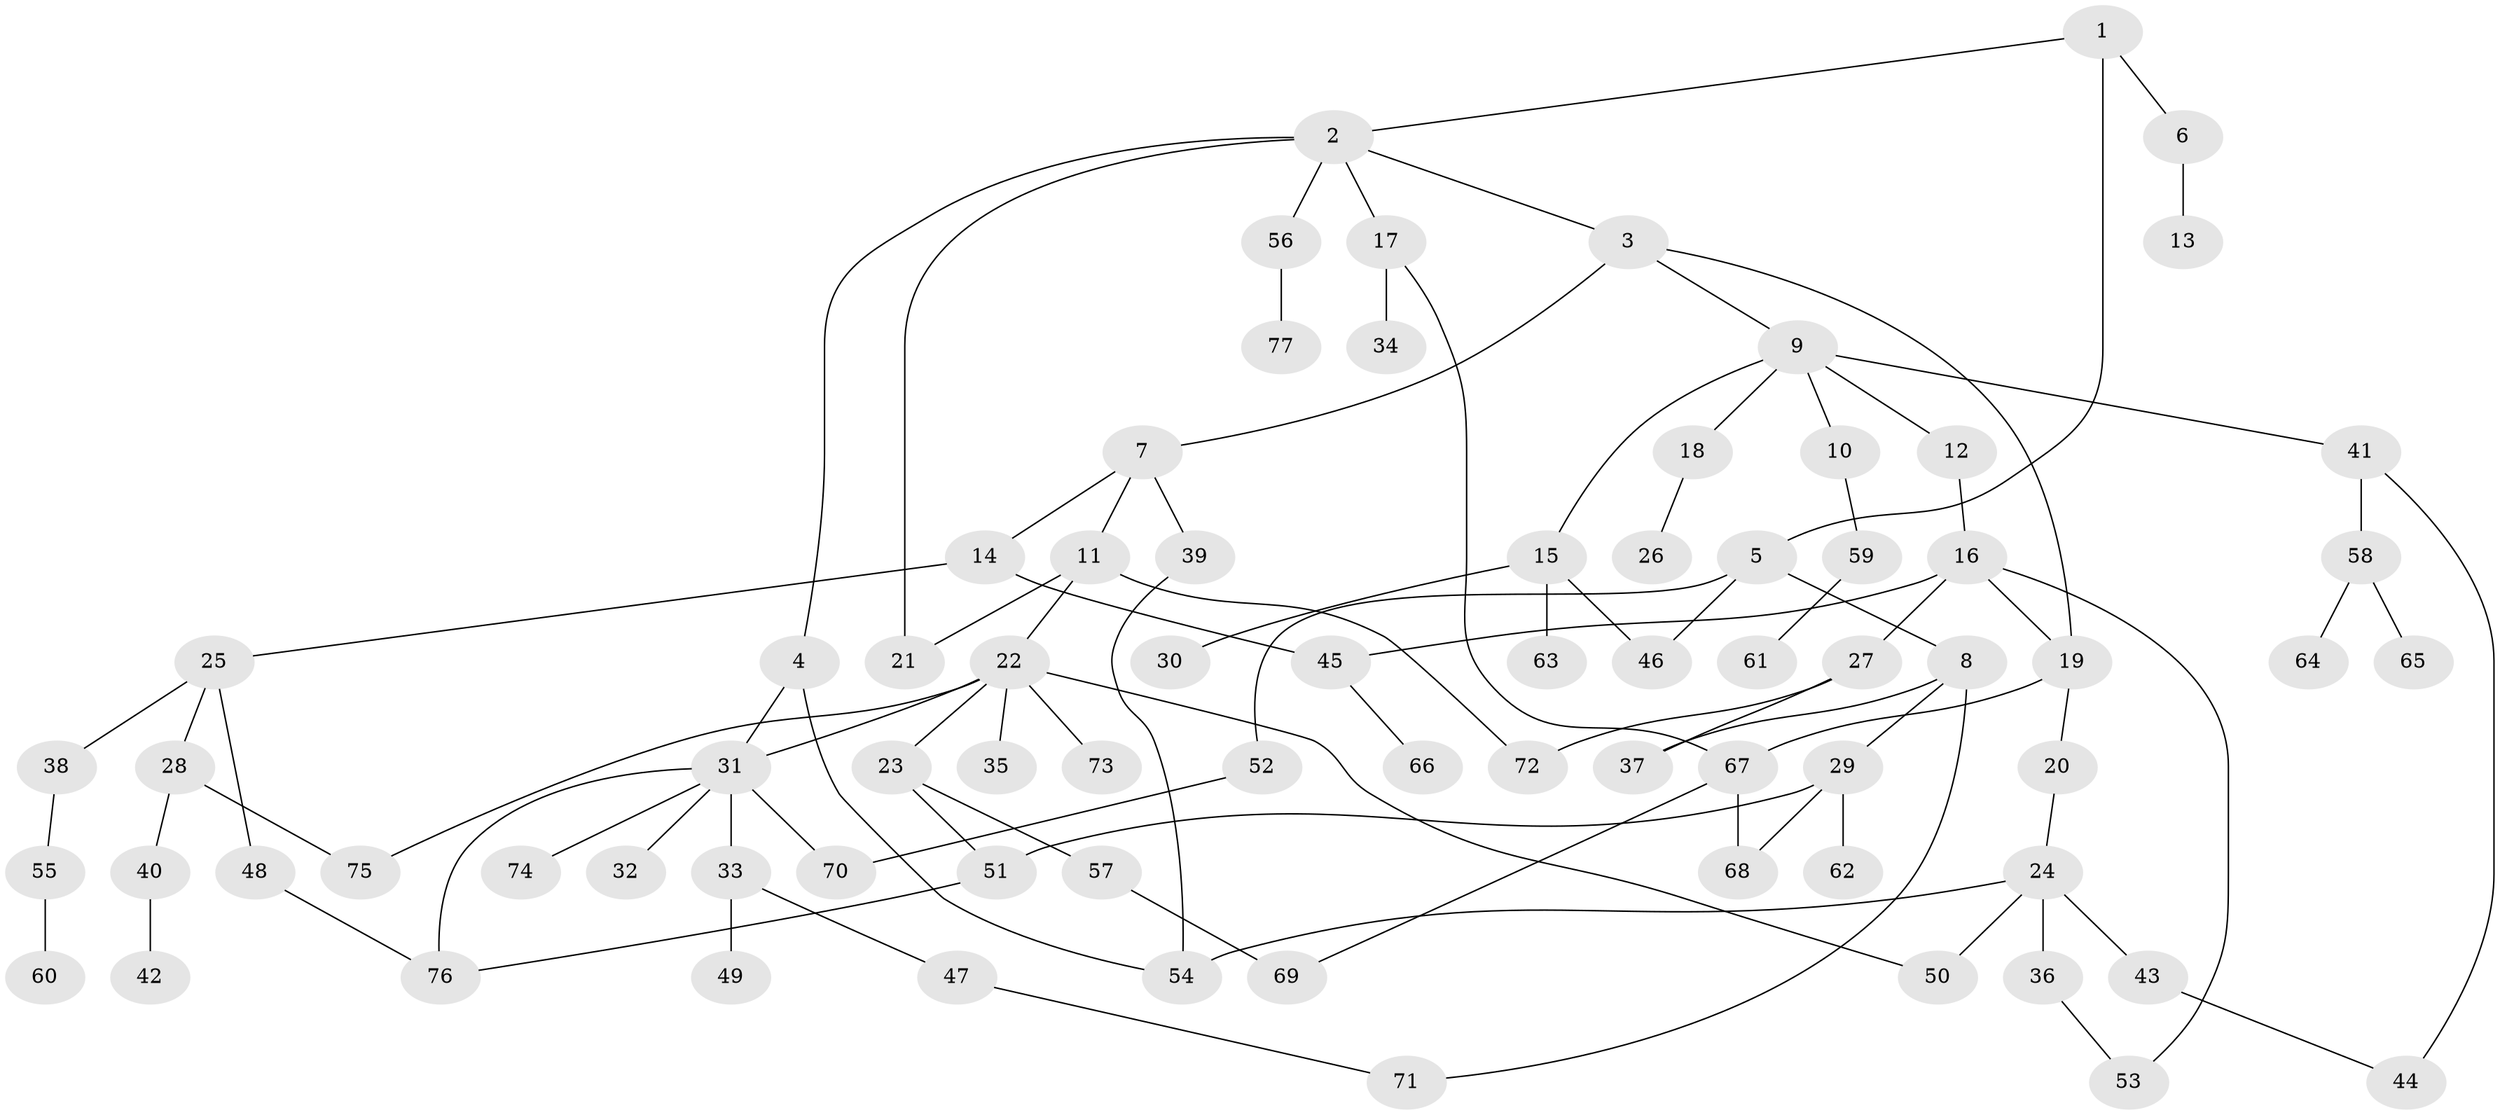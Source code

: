 // Generated by graph-tools (version 1.1) at 2025/01/03/09/25 03:01:01]
// undirected, 77 vertices, 97 edges
graph export_dot {
graph [start="1"]
  node [color=gray90,style=filled];
  1;
  2;
  3;
  4;
  5;
  6;
  7;
  8;
  9;
  10;
  11;
  12;
  13;
  14;
  15;
  16;
  17;
  18;
  19;
  20;
  21;
  22;
  23;
  24;
  25;
  26;
  27;
  28;
  29;
  30;
  31;
  32;
  33;
  34;
  35;
  36;
  37;
  38;
  39;
  40;
  41;
  42;
  43;
  44;
  45;
  46;
  47;
  48;
  49;
  50;
  51;
  52;
  53;
  54;
  55;
  56;
  57;
  58;
  59;
  60;
  61;
  62;
  63;
  64;
  65;
  66;
  67;
  68;
  69;
  70;
  71;
  72;
  73;
  74;
  75;
  76;
  77;
  1 -- 2;
  1 -- 5;
  1 -- 6;
  2 -- 3;
  2 -- 4;
  2 -- 17;
  2 -- 21;
  2 -- 56;
  3 -- 7;
  3 -- 9;
  3 -- 19;
  4 -- 31;
  4 -- 54;
  5 -- 8;
  5 -- 46;
  5 -- 52;
  6 -- 13;
  7 -- 11;
  7 -- 14;
  7 -- 39;
  8 -- 29;
  8 -- 71;
  8 -- 37;
  9 -- 10;
  9 -- 12;
  9 -- 15;
  9 -- 18;
  9 -- 41;
  10 -- 59;
  11 -- 22;
  11 -- 72;
  11 -- 21;
  12 -- 16;
  14 -- 25;
  14 -- 45;
  15 -- 30;
  15 -- 63;
  15 -- 46;
  16 -- 27;
  16 -- 45;
  16 -- 19;
  16 -- 53;
  17 -- 34;
  17 -- 67;
  18 -- 26;
  19 -- 20;
  19 -- 67;
  20 -- 24;
  22 -- 23;
  22 -- 35;
  22 -- 73;
  22 -- 75;
  22 -- 31;
  22 -- 50;
  23 -- 51;
  23 -- 57;
  24 -- 36;
  24 -- 43;
  24 -- 50;
  24 -- 54;
  25 -- 28;
  25 -- 38;
  25 -- 48;
  27 -- 37;
  27 -- 72;
  28 -- 40;
  28 -- 75;
  29 -- 62;
  29 -- 51;
  29 -- 68;
  31 -- 32;
  31 -- 33;
  31 -- 70;
  31 -- 74;
  31 -- 76;
  33 -- 47;
  33 -- 49;
  36 -- 53;
  38 -- 55;
  39 -- 54;
  40 -- 42;
  41 -- 58;
  41 -- 44;
  43 -- 44;
  45 -- 66;
  47 -- 71;
  48 -- 76;
  51 -- 76;
  52 -- 70;
  55 -- 60;
  56 -- 77;
  57 -- 69;
  58 -- 64;
  58 -- 65;
  59 -- 61;
  67 -- 68;
  67 -- 69;
}
